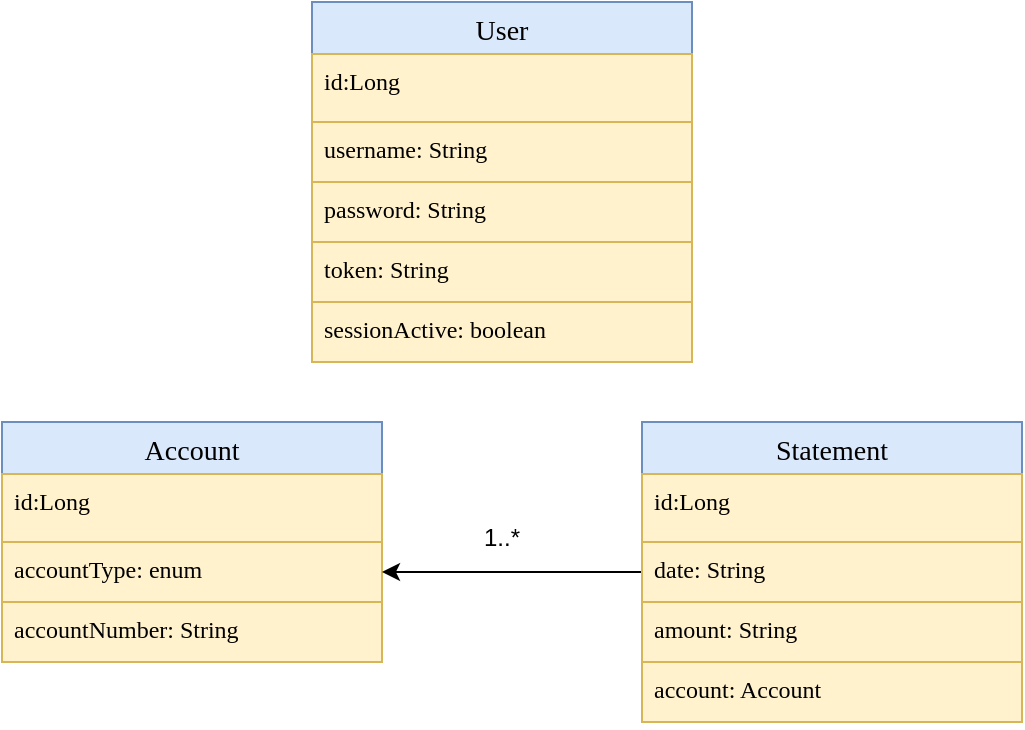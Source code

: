 <mxfile version="20.1.1" type="device"><diagram id="AQbJE5zJOOfqvQDTdCES" name="Page-1"><mxGraphModel dx="1888" dy="489" grid="1" gridSize="10" guides="1" tooltips="1" connect="1" arrows="1" fold="1" page="1" pageScale="1" pageWidth="850" pageHeight="1100" math="0" shadow="0"><root><mxCell id="0"/><mxCell id="1" parent="0"/><mxCell id="ot58ThP3Y7ccXqZEXAPF-4" value="Account" style="swimlane;fontStyle=0;childLayout=stackLayout;horizontal=1;startSize=26;horizontalStack=0;resizeParent=1;resizeParentMax=0;resizeLast=0;collapsible=1;marginBottom=0;align=center;fontSize=14;fontFamily=Verdana;fillColor=#dae8fc;strokeColor=#6c8ebf;" parent="1" vertex="1"><mxGeometry x="-120" y="496" width="190" height="120" as="geometry"/></mxCell><mxCell id="ot58ThP3Y7ccXqZEXAPF-5" value="id:Long" style="text;strokeColor=#d6b656;fillColor=#fff2cc;spacingLeft=4;spacingRight=4;overflow=hidden;rotatable=0;points=[[0,0.5],[1,0.5]];portConstraint=eastwest;fontSize=12;fontFamily=Verdana;verticalAlign=top;" parent="ot58ThP3Y7ccXqZEXAPF-4" vertex="1"><mxGeometry y="26" width="190" height="34" as="geometry"/></mxCell><mxCell id="ot58ThP3Y7ccXqZEXAPF-6" value="accountType: enum" style="text;strokeColor=#d6b656;fillColor=#fff2cc;spacingLeft=4;spacingRight=4;overflow=hidden;rotatable=0;points=[[0,0.5],[1,0.5]];portConstraint=eastwest;fontSize=12;fontFamily=Verdana;verticalAlign=top;" parent="ot58ThP3Y7ccXqZEXAPF-4" vertex="1"><mxGeometry y="60" width="190" height="30" as="geometry"/></mxCell><mxCell id="ot58ThP3Y7ccXqZEXAPF-7" value="accountNumber: String" style="text;strokeColor=#d6b656;fillColor=#fff2cc;spacingLeft=4;spacingRight=4;overflow=hidden;rotatable=0;points=[[0,0.5],[1,0.5]];portConstraint=eastwest;fontSize=12;fontFamily=Verdana;verticalAlign=top;" parent="ot58ThP3Y7ccXqZEXAPF-4" vertex="1"><mxGeometry y="90" width="190" height="30" as="geometry"/></mxCell><mxCell id="IsEN5SdM-zs-kK8_M_ss-3" style="edgeStyle=orthogonalEdgeStyle;rounded=0;orthogonalLoop=1;jettySize=auto;html=1;entryX=1;entryY=0.5;entryDx=0;entryDy=0;" edge="1" parent="1" source="ot58ThP3Y7ccXqZEXAPF-14" target="ot58ThP3Y7ccXqZEXAPF-6"><mxGeometry relative="1" as="geometry"/></mxCell><mxCell id="ot58ThP3Y7ccXqZEXAPF-14" value="Statement" style="swimlane;fontStyle=0;childLayout=stackLayout;horizontal=1;startSize=26;horizontalStack=0;resizeParent=1;resizeParentMax=0;resizeLast=0;collapsible=1;marginBottom=0;align=center;fontSize=14;fontFamily=Verdana;fillColor=#dae8fc;strokeColor=#6c8ebf;" parent="1" vertex="1"><mxGeometry x="200" y="496" width="190" height="150" as="geometry"/></mxCell><mxCell id="ot58ThP3Y7ccXqZEXAPF-15" value="id:Long" style="text;strokeColor=#d6b656;fillColor=#fff2cc;spacingLeft=4;spacingRight=4;overflow=hidden;rotatable=0;points=[[0,0.5],[1,0.5]];portConstraint=eastwest;fontSize=12;fontFamily=Verdana;verticalAlign=top;" parent="ot58ThP3Y7ccXqZEXAPF-14" vertex="1"><mxGeometry y="26" width="190" height="34" as="geometry"/></mxCell><mxCell id="ot58ThP3Y7ccXqZEXAPF-16" value="date: String" style="text;strokeColor=#d6b656;fillColor=#fff2cc;spacingLeft=4;spacingRight=4;overflow=hidden;rotatable=0;points=[[0,0.5],[1,0.5]];portConstraint=eastwest;fontSize=12;fontFamily=Verdana;verticalAlign=top;" parent="ot58ThP3Y7ccXqZEXAPF-14" vertex="1"><mxGeometry y="60" width="190" height="30" as="geometry"/></mxCell><mxCell id="ot58ThP3Y7ccXqZEXAPF-17" value="amount: String" style="text;strokeColor=#d6b656;fillColor=#fff2cc;spacingLeft=4;spacingRight=4;overflow=hidden;rotatable=0;points=[[0,0.5],[1,0.5]];portConstraint=eastwest;fontSize=12;fontFamily=Verdana;verticalAlign=top;" parent="ot58ThP3Y7ccXqZEXAPF-14" vertex="1"><mxGeometry y="90" width="190" height="30" as="geometry"/></mxCell><mxCell id="ot58ThP3Y7ccXqZEXAPF-23" value="account: Account" style="text;strokeColor=#d6b656;fillColor=#fff2cc;spacingLeft=4;spacingRight=4;overflow=hidden;rotatable=0;points=[[0,0.5],[1,0.5]];portConstraint=eastwest;fontSize=12;fontFamily=Verdana;verticalAlign=top;" parent="ot58ThP3Y7ccXqZEXAPF-14" vertex="1"><mxGeometry y="120" width="190" height="30" as="geometry"/></mxCell><mxCell id="IsEN5SdM-zs-kK8_M_ss-2" value="1..*" style="text;html=1;strokeColor=none;fillColor=none;align=center;verticalAlign=middle;whiteSpace=wrap;rounded=0;rotation=0;" vertex="1" parent="1"><mxGeometry x="100" y="539" width="60" height="30" as="geometry"/></mxCell><mxCell id="IsEN5SdM-zs-kK8_M_ss-4" value="User" style="swimlane;fontStyle=0;childLayout=stackLayout;horizontal=1;startSize=26;horizontalStack=0;resizeParent=1;resizeParentMax=0;resizeLast=0;collapsible=1;marginBottom=0;align=center;fontSize=14;fontFamily=Verdana;fillColor=#dae8fc;strokeColor=#6c8ebf;" vertex="1" parent="1"><mxGeometry x="35" y="286" width="190" height="180" as="geometry"/></mxCell><mxCell id="IsEN5SdM-zs-kK8_M_ss-5" value="id:Long" style="text;strokeColor=#d6b656;fillColor=#fff2cc;spacingLeft=4;spacingRight=4;overflow=hidden;rotatable=0;points=[[0,0.5],[1,0.5]];portConstraint=eastwest;fontSize=12;fontFamily=Verdana;verticalAlign=top;" vertex="1" parent="IsEN5SdM-zs-kK8_M_ss-4"><mxGeometry y="26" width="190" height="34" as="geometry"/></mxCell><mxCell id="IsEN5SdM-zs-kK8_M_ss-6" value="username: String" style="text;strokeColor=#d6b656;fillColor=#fff2cc;spacingLeft=4;spacingRight=4;overflow=hidden;rotatable=0;points=[[0,0.5],[1,0.5]];portConstraint=eastwest;fontSize=12;fontFamily=Verdana;verticalAlign=top;" vertex="1" parent="IsEN5SdM-zs-kK8_M_ss-4"><mxGeometry y="60" width="190" height="30" as="geometry"/></mxCell><mxCell id="IsEN5SdM-zs-kK8_M_ss-7" value="password: String" style="text;strokeColor=#d6b656;fillColor=#fff2cc;spacingLeft=4;spacingRight=4;overflow=hidden;rotatable=0;points=[[0,0.5],[1,0.5]];portConstraint=eastwest;fontSize=12;fontFamily=Verdana;verticalAlign=top;" vertex="1" parent="IsEN5SdM-zs-kK8_M_ss-4"><mxGeometry y="90" width="190" height="30" as="geometry"/></mxCell><mxCell id="IsEN5SdM-zs-kK8_M_ss-8" value="token: String" style="text;strokeColor=#d6b656;fillColor=#fff2cc;spacingLeft=4;spacingRight=4;overflow=hidden;rotatable=0;points=[[0,0.5],[1,0.5]];portConstraint=eastwest;fontSize=12;fontFamily=Verdana;verticalAlign=top;" vertex="1" parent="IsEN5SdM-zs-kK8_M_ss-4"><mxGeometry y="120" width="190" height="30" as="geometry"/></mxCell><mxCell id="IsEN5SdM-zs-kK8_M_ss-9" value="sessionActive: boolean" style="text;strokeColor=#d6b656;fillColor=#fff2cc;spacingLeft=4;spacingRight=4;overflow=hidden;rotatable=0;points=[[0,0.5],[1,0.5]];portConstraint=eastwest;fontSize=12;fontFamily=Verdana;verticalAlign=top;" vertex="1" parent="IsEN5SdM-zs-kK8_M_ss-4"><mxGeometry y="150" width="190" height="30" as="geometry"/></mxCell></root></mxGraphModel></diagram></mxfile>